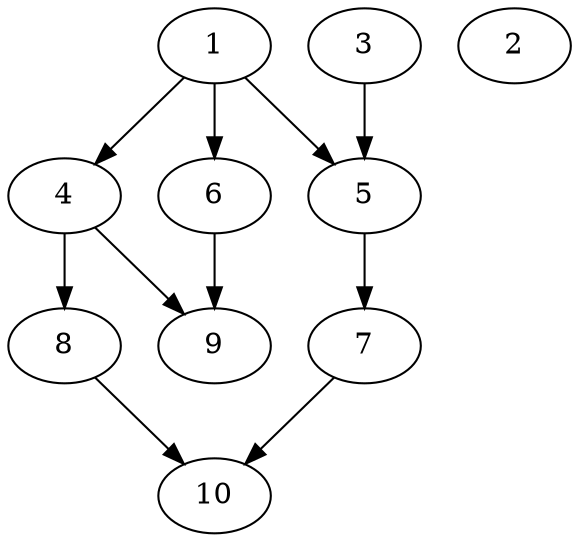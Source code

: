 // DAG automatically generated by daggen at Thu Oct  3 13:58:05 2019
// ./daggen --dot -n 10 --ccr 0.3 --fat 0.5 --regular 0.9 --density 0.5 --mindata 5242880 --maxdata 52428800 
digraph G {
  1 [size="30907733", alpha="0.06", expect_size="9272320"] 
  1 -> 4 [size ="9272320"]
  1 -> 5 [size ="9272320"]
  1 -> 6 [size ="9272320"]
  2 [size="163676160", alpha="0.17", expect_size="49102848"] 
  3 [size="83343360", alpha="0.19", expect_size="25003008"] 
  3 -> 5 [size ="25003008"]
  4 [size="81981440", alpha="0.16", expect_size="24594432"] 
  4 -> 8 [size ="24594432"]
  4 -> 9 [size ="24594432"]
  5 [size="143889067", alpha="0.18", expect_size="43166720"] 
  5 -> 7 [size ="43166720"]
  6 [size="147722240", alpha="0.07", expect_size="44316672"] 
  6 -> 9 [size ="44316672"]
  7 [size="110745600", alpha="0.04", expect_size="33223680"] 
  7 -> 10 [size ="33223680"]
  8 [size="170560853", alpha="0.10", expect_size="51168256"] 
  8 -> 10 [size ="51168256"]
  9 [size="86340267", alpha="0.03", expect_size="25902080"] 
  10 [size="75588267", alpha="0.03", expect_size="22676480"] 
}
